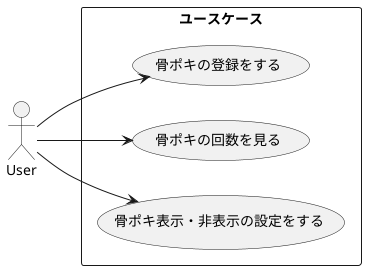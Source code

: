 @startuml
left to right direction

actor User

rectangle ユースケース {
	usecase "骨ポキの登録をする" as register
	usecase "骨ポキの回数を見る" as display
	usecase "骨ポキ表示・非表示の設定をする" as settings
}

User --> register
User --> display
User --> settings

@enduml
